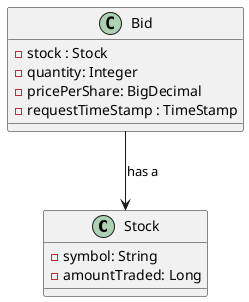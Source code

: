 @startuml

class Stock {
  - symbol: String
  - amountTraded: Long
}

class Bid {
  - stock : Stock
  - quantity: Integer
  - pricePerShare: BigDecimal
  - requestTimeStamp : TimeStamp
}

Bid --> Stock : has a

@enduml